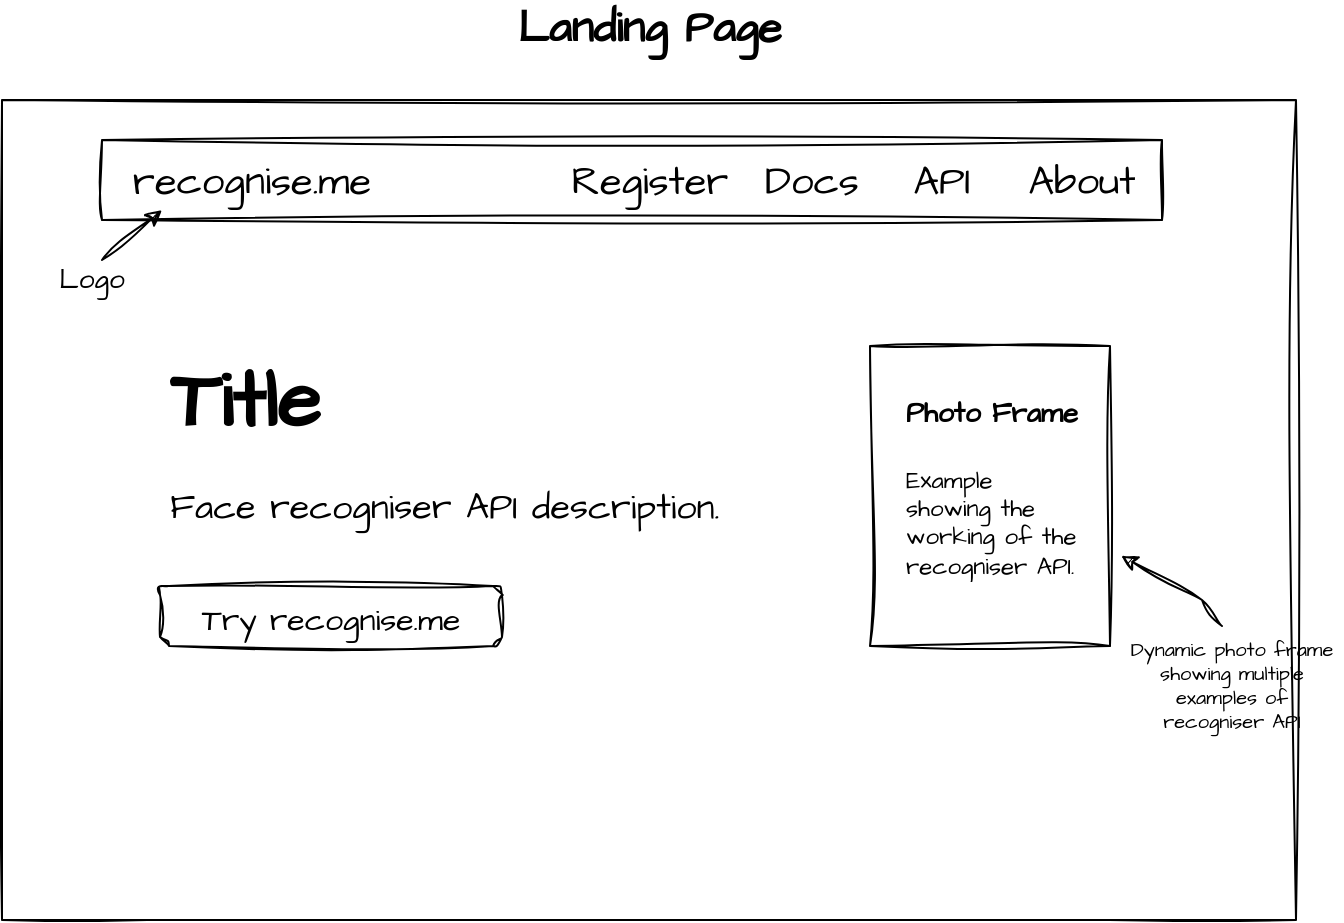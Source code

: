 <mxfile version="21.7.2" type="device" pages="3">
  <diagram name="Landing Page" id="RTh-JOGtHmm52SjeCCeC">
    <mxGraphModel dx="909" dy="476" grid="1" gridSize="10" guides="1" tooltips="1" connect="1" arrows="1" fold="1" page="1" pageScale="1" pageWidth="827" pageHeight="1169" math="0" shadow="0">
      <root>
        <mxCell id="0" />
        <mxCell id="1" parent="0" />
        <mxCell id="XuD3c-Y_zl02V1_kWDA4-1" value="" style="rounded=0;whiteSpace=wrap;html=1;sketch=1;curveFitting=1;jiggle=2;fontFamily=Comic Sans MS;" parent="1" vertex="1">
          <mxGeometry x="90" y="380" width="647" height="410" as="geometry" />
        </mxCell>
        <mxCell id="XuD3c-Y_zl02V1_kWDA4-2" value="" style="rounded=0;whiteSpace=wrap;html=1;sketch=1;jiggle=2;curveFitting=1;strokeColor=default;fontFamily=Comic Sans MS;fontSize=12;fontColor=default;fillColor=default;" parent="1" vertex="1">
          <mxGeometry x="524" y="503" width="120" height="150" as="geometry" />
        </mxCell>
        <mxCell id="XuD3c-Y_zl02V1_kWDA4-4" value="Landing Page" style="text;html=1;strokeColor=none;fillColor=none;align=center;verticalAlign=middle;whiteSpace=wrap;rounded=0;fontSize=22;fontFamily=Architects Daughter;fontStyle=1" parent="1" vertex="1">
          <mxGeometry x="336" y="330" width="156" height="30" as="geometry" />
        </mxCell>
        <mxCell id="XuD3c-Y_zl02V1_kWDA4-6" value="&lt;h1 style=&quot;line-height: 0%;&quot;&gt;&lt;font style=&quot;font-size: 14px;&quot;&gt;Photo Frame&lt;/font&gt;&lt;/h1&gt;&lt;div style=&quot;font-size: 12px;&quot;&gt;&lt;font style=&quot;font-size: 12px;&quot;&gt;Example showing the working of the recogniser API.&lt;/font&gt;&lt;/div&gt;" style="text;html=1;strokeColor=none;fillColor=none;spacing=5;spacingTop=-20;whiteSpace=wrap;overflow=hidden;rounded=0;fontSize=20;fontFamily=Architects Daughter;" parent="1" vertex="1">
          <mxGeometry x="536.5" y="513" width="95" height="130" as="geometry" />
        </mxCell>
        <mxCell id="XuD3c-Y_zl02V1_kWDA4-7" value="&lt;h1 style=&quot;line-height: 60%;&quot;&gt;Title&lt;/h1&gt;&lt;p&gt;&lt;font style=&quot;font-size: 18px;&quot;&gt;Face recogniser API description.&lt;/font&gt;&lt;/p&gt;" style="text;html=1;strokeColor=none;fillColor=none;spacing=5;spacingTop=-20;whiteSpace=wrap;overflow=hidden;rounded=0;fontSize=20;fontFamily=Architects Daughter;" parent="1" vertex="1">
          <mxGeometry x="169" y="503" width="290" height="97" as="geometry" />
        </mxCell>
        <mxCell id="XuD3c-Y_zl02V1_kWDA4-9" value="" style="rounded=0;whiteSpace=wrap;html=1;sketch=1;hachureGap=4;jiggle=2;curveFitting=1;fontFamily=Architects Daughter;fontSource=https%3A%2F%2Ffonts.googleapis.com%2Fcss%3Ffamily%3DArchitects%2BDaughter;fontSize=20;" parent="1" vertex="1">
          <mxGeometry x="140" y="400" width="530" height="40" as="geometry" />
        </mxCell>
        <mxCell id="XuD3c-Y_zl02V1_kWDA4-10" value="Docs" style="text;html=1;strokeColor=none;fillColor=none;align=center;verticalAlign=middle;whiteSpace=wrap;rounded=0;fontSize=20;fontFamily=Architects Daughter;" parent="1" vertex="1">
          <mxGeometry x="465" y="405" width="60" height="30" as="geometry" />
        </mxCell>
        <mxCell id="XuD3c-Y_zl02V1_kWDA4-11" value="About" style="text;html=1;strokeColor=none;fillColor=none;align=center;verticalAlign=middle;whiteSpace=wrap;rounded=0;fontSize=20;fontFamily=Architects Daughter;" parent="1" vertex="1">
          <mxGeometry x="600" y="405" width="60" height="30" as="geometry" />
        </mxCell>
        <mxCell id="XuD3c-Y_zl02V1_kWDA4-12" value="API" style="text;html=1;strokeColor=none;fillColor=none;align=center;verticalAlign=middle;whiteSpace=wrap;rounded=0;fontSize=20;fontFamily=Architects Daughter;" parent="1" vertex="1">
          <mxGeometry x="530" y="405" width="60" height="30" as="geometry" />
        </mxCell>
        <mxCell id="XuD3c-Y_zl02V1_kWDA4-13" value="recognise.me" style="text;html=1;strokeColor=none;fillColor=none;align=center;verticalAlign=middle;whiteSpace=wrap;rounded=0;fontSize=20;fontFamily=Architects Daughter;" parent="1" vertex="1">
          <mxGeometry x="150" y="405" width="130" height="30" as="geometry" />
        </mxCell>
        <mxCell id="XuD3c-Y_zl02V1_kWDA4-14" value="" style="endArrow=classic;html=1;rounded=0;sketch=1;hachureGap=4;jiggle=2;curveFitting=1;fontFamily=Architects Daughter;fontSource=https%3A%2F%2Ffonts.googleapis.com%2Fcss%3Ffamily%3DArchitects%2BDaughter;fontSize=16;" parent="1" edge="1">
          <mxGeometry width="50" height="50" relative="1" as="geometry">
            <mxPoint x="140" y="460" as="sourcePoint" />
            <mxPoint x="170" y="435" as="targetPoint" />
          </mxGeometry>
        </mxCell>
        <mxCell id="XuD3c-Y_zl02V1_kWDA4-15" value="Logo" style="text;html=1;strokeColor=none;fillColor=none;align=center;verticalAlign=middle;whiteSpace=wrap;rounded=0;fontSize=14;fontFamily=Architects Daughter;" parent="1" vertex="1">
          <mxGeometry x="110" y="460" width="50" height="20" as="geometry" />
        </mxCell>
        <mxCell id="XuD3c-Y_zl02V1_kWDA4-16" value="Register" style="text;html=1;strokeColor=none;fillColor=none;align=center;verticalAlign=middle;whiteSpace=wrap;rounded=0;fontSize=20;fontFamily=Architects Daughter;" parent="1" vertex="1">
          <mxGeometry x="369" y="405" width="90" height="30" as="geometry" />
        </mxCell>
        <mxCell id="XuD3c-Y_zl02V1_kWDA4-17" value="" style="endArrow=classic;html=1;rounded=0;sketch=1;hachureGap=4;jiggle=2;curveFitting=1;fontFamily=Architects Daughter;fontSource=https%3A%2F%2Ffonts.googleapis.com%2Fcss%3Ffamily%3DArchitects%2BDaughter;fontSize=16;entryX=1.047;entryY=0.699;entryDx=0;entryDy=0;entryPerimeter=0;" parent="1" target="XuD3c-Y_zl02V1_kWDA4-2" edge="1">
          <mxGeometry width="50" height="50" relative="1" as="geometry">
            <mxPoint x="700" y="643" as="sourcePoint" />
            <mxPoint x="650" y="593" as="targetPoint" />
            <Array as="points">
              <mxPoint x="690" y="630" />
            </Array>
          </mxGeometry>
        </mxCell>
        <mxCell id="XuD3c-Y_zl02V1_kWDA4-18" value="Dynamic photo frame showing multiple examples of recogniser API" style="text;html=1;strokeColor=none;fillColor=none;align=center;verticalAlign=middle;whiteSpace=wrap;rounded=0;fontSize=10;fontFamily=Architects Daughter;" parent="1" vertex="1">
          <mxGeometry x="650" y="643" width="110" height="57" as="geometry" />
        </mxCell>
        <UserObject label="&lt;font style=&quot;font-size: 16px;&quot;&gt;Try recognise.me&lt;/font&gt;" link="data:page/id,uPpE83xYe7-fkJ2WPPmn" id="XuD3c-Y_zl02V1_kWDA4-19">
          <mxCell style="rounded=1;whiteSpace=wrap;html=1;sketch=1;hachureGap=4;jiggle=2;curveFitting=1;fontFamily=Architects Daughter;fontSource=https%3A%2F%2Ffonts.googleapis.com%2Fcss%3Ffamily%3DArchitects%2BDaughter;fontSize=20;" parent="1" vertex="1">
            <mxGeometry x="169" y="623" width="171" height="30" as="geometry" />
          </mxCell>
        </UserObject>
      </root>
    </mxGraphModel>
  </diagram>
  <diagram id="YegVRpXchrnlJd4kR-_N" name="API Calls">
    <mxGraphModel dx="909" dy="476" grid="1" gridSize="10" guides="1" tooltips="1" connect="1" arrows="1" fold="1" page="1" pageScale="1" pageWidth="827" pageHeight="1169" math="0" shadow="0">
      <root>
        <mxCell id="0" />
        <mxCell id="1" parent="0" />
        <mxCell id="QrQmjr8hiw8CePxtMjcC-1" value="Enrolling Phase" style="text;html=1;strokeColor=none;fillColor=none;align=center;verticalAlign=middle;whiteSpace=wrap;rounded=0;fontSize=20;fontFamily=Architects Daughter;" parent="1" vertex="1">
          <mxGeometry x="130" y="300" width="140" height="30" as="geometry" />
        </mxCell>
        <mxCell id="QrQmjr8hiw8CePxtMjcC-9" style="edgeStyle=orthogonalEdgeStyle;rounded=0;sketch=1;hachureGap=4;jiggle=2;curveFitting=1;orthogonalLoop=1;jettySize=auto;html=1;exitX=0.5;exitY=1;exitDx=0;exitDy=0;entryX=0.5;entryY=0;entryDx=0;entryDy=0;fontFamily=Architects Daughter;fontSource=https%3A%2F%2Ffonts.googleapis.com%2Fcss%3Ffamily%3DArchitects%2BDaughter;fontSize=16;" parent="1" source="QrQmjr8hiw8CePxtMjcC-4" target="QrQmjr8hiw8CePxtMjcC-6" edge="1">
          <mxGeometry relative="1" as="geometry" />
        </mxCell>
        <mxCell id="QrQmjr8hiw8CePxtMjcC-4" value="Face Detection" style="ellipse;whiteSpace=wrap;html=1;sketch=1;hachureGap=4;jiggle=2;curveFitting=1;fontFamily=Architects Daughter;fontSource=https%3A%2F%2Ffonts.googleapis.com%2Fcss%3Ffamily%3DArchitects%2BDaughter;fontSize=14;" parent="1" vertex="1">
          <mxGeometry x="140" y="505" width="120" height="80" as="geometry" />
        </mxCell>
        <mxCell id="QrQmjr8hiw8CePxtMjcC-11" style="edgeStyle=orthogonalEdgeStyle;rounded=0;sketch=1;hachureGap=4;jiggle=2;curveFitting=1;orthogonalLoop=1;jettySize=auto;html=1;exitX=0.5;exitY=1;exitDx=0;exitDy=0;fontFamily=Architects Daughter;fontSource=https%3A%2F%2Ffonts.googleapis.com%2Fcss%3Ffamily%3DArchitects%2BDaughter;fontSize=16;" parent="1" source="QrQmjr8hiw8CePxtMjcC-6" target="QrQmjr8hiw8CePxtMjcC-10" edge="1">
          <mxGeometry relative="1" as="geometry" />
        </mxCell>
        <mxCell id="QrQmjr8hiw8CePxtMjcC-6" value="&lt;font style=&quot;font-size: 16px;&quot;&gt;Extract crops of detected objcets&lt;/font&gt;" style="rounded=1;whiteSpace=wrap;html=1;sketch=1;hachureGap=4;jiggle=2;curveFitting=1;fontFamily=Architects Daughter;fontSource=https%3A%2F%2Ffonts.googleapis.com%2Fcss%3Ffamily%3DArchitects%2BDaughter;fontSize=16;" parent="1" vertex="1">
          <mxGeometry x="110" y="640" width="180" height="80" as="geometry" />
        </mxCell>
        <mxCell id="QrQmjr8hiw8CePxtMjcC-7" value="" style="endArrow=classic;html=1;rounded=0;sketch=1;hachureGap=4;jiggle=2;curveFitting=1;fontFamily=Architects Daughter;fontSource=https%3A%2F%2Ffonts.googleapis.com%2Fcss%3Ffamily%3DArchitects%2BDaughter;fontSize=16;" parent="1" edge="1">
          <mxGeometry width="50" height="50" relative="1" as="geometry">
            <mxPoint x="380" y="690" as="sourcePoint" />
            <mxPoint x="310" y="690" as="targetPoint" />
          </mxGeometry>
        </mxCell>
        <mxCell id="QrQmjr8hiw8CePxtMjcC-8" value="Assign label to per crop" style="text;html=1;strokeColor=none;fillColor=none;align=center;verticalAlign=middle;whiteSpace=wrap;rounded=0;fontSize=16;fontFamily=Architects Daughter;" parent="1" vertex="1">
          <mxGeometry x="390" y="670" width="110" height="40" as="geometry" />
        </mxCell>
        <mxCell id="QrQmjr8hiw8CePxtMjcC-10" value="Save crops to the database" style="shape=cylinder3;whiteSpace=wrap;html=1;boundedLbl=1;backgroundOutline=1;size=15;sketch=1;hachureGap=4;jiggle=2;curveFitting=1;fontFamily=Architects Daughter;fontSource=https%3A%2F%2Ffonts.googleapis.com%2Fcss%3Ffamily%3DArchitects%2BDaughter;fontSize=16;" parent="1" vertex="1">
          <mxGeometry x="155" y="790" width="90" height="120" as="geometry" />
        </mxCell>
        <mxCell id="QrQmjr8hiw8CePxtMjcC-12" value="" style="endArrow=classic;html=1;rounded=0;sketch=1;hachureGap=4;jiggle=2;curveFitting=1;fontFamily=Architects Daughter;fontSource=https%3A%2F%2Ffonts.googleapis.com%2Fcss%3Ffamily%3DArchitects%2BDaughter;fontSize=16;" parent="1" edge="1">
          <mxGeometry width="50" height="50" relative="1" as="geometry">
            <mxPoint x="340" y="849.5" as="sourcePoint" />
            <mxPoint x="270" y="849.5" as="targetPoint" />
          </mxGeometry>
        </mxCell>
        <mxCell id="QrQmjr8hiw8CePxtMjcC-13" value="Vector Database" style="text;html=1;strokeColor=none;fillColor=none;align=center;verticalAlign=middle;whiteSpace=wrap;rounded=0;fontSize=16;fontFamily=Architects Daughter;" parent="1" vertex="1">
          <mxGeometry x="350" y="830" width="90" height="40" as="geometry" />
        </mxCell>
        <mxCell id="QrQmjr8hiw8CePxtMjcC-15" style="edgeStyle=orthogonalEdgeStyle;rounded=0;sketch=1;hachureGap=4;jiggle=2;curveFitting=1;orthogonalLoop=1;jettySize=auto;html=1;exitX=0.5;exitY=1;exitDx=0;exitDy=0;entryX=0.5;entryY=0;entryDx=0;entryDy=0;fontFamily=Architects Daughter;fontSource=https%3A%2F%2Ffonts.googleapis.com%2Fcss%3Ffamily%3DArchitects%2BDaughter;fontSize=16;" parent="1" source="QrQmjr8hiw8CePxtMjcC-14" target="QrQmjr8hiw8CePxtMjcC-4" edge="1">
          <mxGeometry relative="1" as="geometry" />
        </mxCell>
        <mxCell id="QrQmjr8hiw8CePxtMjcC-14" value="Upload images" style="ellipse;whiteSpace=wrap;html=1;sketch=1;hachureGap=4;jiggle=2;curveFitting=1;fontFamily=Architects Daughter;fontSource=https%3A%2F%2Ffonts.googleapis.com%2Fcss%3Ffamily%3DArchitects%2BDaughter;fontSize=15;" parent="1" vertex="1">
          <mxGeometry x="140" y="370" width="120" height="80" as="geometry" />
        </mxCell>
        <mxCell id="QrQmjr8hiw8CePxtMjcC-16" value="" style="endArrow=classic;html=1;rounded=0;sketch=1;hachureGap=4;jiggle=2;curveFitting=1;fontFamily=Architects Daughter;fontSource=https%3A%2F%2Ffonts.googleapis.com%2Fcss%3Ffamily%3DArchitects%2BDaughter;fontSize=16;" parent="1" edge="1">
          <mxGeometry width="50" height="50" relative="1" as="geometry">
            <mxPoint x="360" y="600" as="sourcePoint" />
            <mxPoint x="300" y="640" as="targetPoint" />
          </mxGeometry>
        </mxCell>
        <mxCell id="QrQmjr8hiw8CePxtMjcC-17" value="Upload labels for each crop" style="text;html=1;strokeColor=none;fillColor=none;align=center;verticalAlign=middle;whiteSpace=wrap;rounded=0;fontSize=14;fontFamily=Architects Daughter;" parent="1" vertex="1">
          <mxGeometry x="370" y="570" width="110" height="40" as="geometry" />
        </mxCell>
      </root>
    </mxGraphModel>
  </diagram>
  <diagram id="uPpE83xYe7-fkJ2WPPmn" name="recognise.me">
    <mxGraphModel dx="1212" dy="635" grid="1" gridSize="10" guides="1" tooltips="1" connect="1" arrows="1" fold="1" page="1" pageScale="1" pageWidth="827" pageHeight="1169" math="0" shadow="0">
      <root>
        <mxCell id="0" />
        <mxCell id="1" parent="0" />
        <mxCell id="4_cmSP05EhL-xttRHNcz-1" value="" style="rounded=0;whiteSpace=wrap;html=1;sketch=1;hachureGap=4;jiggle=2;curveFitting=1;fontFamily=Architects Daughter;fontSource=https%3A%2F%2Ffonts.googleapis.com%2Fcss%3Ffamily%3DArchitects%2BDaughter;fontSize=20;fillColor=default;" vertex="1" parent="1">
          <mxGeometry x="84" y="364" width="660" height="440" as="geometry" />
        </mxCell>
        <mxCell id="4_cmSP05EhL-xttRHNcz-3" value="" style="shape=tapeData;whiteSpace=wrap;html=1;perimeter=ellipsePerimeter;sketch=1;hachureGap=4;jiggle=2;curveFitting=1;fontFamily=Architects Daughter;fontSource=https%3A%2F%2Ffonts.googleapis.com%2Fcss%3Ffamily%3DArchitects%2BDaughter;fontSize=20;" vertex="1" parent="1">
          <mxGeometry x="279" y="449" width="269" height="270" as="geometry" />
        </mxCell>
        <mxCell id="4_cmSP05EhL-xttRHNcz-5" value="" style="whiteSpace=wrap;html=1;shape=mxgraph.basic.document;sketch=1;hachureGap=4;jiggle=2;curveFitting=1;fontFamily=Architects Daughter;fontSource=https%3A%2F%2Ffonts.googleapis.com%2Fcss%3Ffamily%3DArchitects%2BDaughter;fontSize=20;rotation=20;" vertex="1" parent="1">
          <mxGeometry x="364" y="534" width="100" height="100" as="geometry" />
        </mxCell>
        <mxCell id="4_cmSP05EhL-xttRHNcz-4" value="" style="whiteSpace=wrap;html=1;shape=mxgraph.basic.document;sketch=1;hachureGap=4;jiggle=2;curveFitting=1;fontFamily=Architects Daughter;fontSource=https%3A%2F%2Ffonts.googleapis.com%2Fcss%3Ffamily%3DArchitects%2BDaughter;fontSize=20;" vertex="1" parent="1">
          <mxGeometry x="364" y="534" width="100" height="100" as="geometry" />
        </mxCell>
        <mxCell id="4_cmSP05EhL-xttRHNcz-6" value="Drop files here" style="text;html=1;strokeColor=none;fillColor=none;align=center;verticalAlign=middle;whiteSpace=wrap;rounded=0;fontSize=12;fontFamily=Architects Daughter;" vertex="1" parent="1">
          <mxGeometry x="366" y="654" width="96" height="20" as="geometry" />
        </mxCell>
        <mxCell id="4_cmSP05EhL-xttRHNcz-7" value="Or use the new button" style="text;html=1;strokeColor=none;fillColor=none;align=center;verticalAlign=middle;whiteSpace=wrap;rounded=0;fontSize=12;fontFamily=Architects Daughter;" vertex="1" parent="1">
          <mxGeometry x="348" y="672" width="132" height="30" as="geometry" />
        </mxCell>
        <mxCell id="4_cmSP05EhL-xttRHNcz-8" value="" style="shape=singleArrow;whiteSpace=wrap;html=1;sketch=1;hachureGap=4;jiggle=2;curveFitting=1;fontFamily=Architects Daughter;fontSource=https%3A%2F%2Ffonts.googleapis.com%2Fcss%3Ffamily%3DArchitects%2BDaughter;fontSize=20;" vertex="1" parent="1">
          <mxGeometry x="780" y="554" width="260" height="46" as="geometry" />
        </mxCell>
        <mxCell id="4_cmSP05EhL-xttRHNcz-9" value="User triggers the upload action" style="text;html=1;strokeColor=none;fillColor=none;align=center;verticalAlign=middle;whiteSpace=wrap;rounded=0;fontSize=20;fontFamily=Architects Daughter;" vertex="1" parent="1">
          <mxGeometry x="780" y="504" width="210" height="50" as="geometry" />
        </mxCell>
        <mxCell id="4_cmSP05EhL-xttRHNcz-10" value="" style="rounded=0;whiteSpace=wrap;html=1;sketch=1;hachureGap=4;jiggle=2;curveFitting=1;fontFamily=Architects Daughter;fontSource=https%3A%2F%2Ffonts.googleapis.com%2Fcss%3Ffamily%3DArchitects%2BDaughter;fontSize=20;fillColor=default;" vertex="1" parent="1">
          <mxGeometry x="1070" y="364" width="660" height="440" as="geometry" />
        </mxCell>
        <mxCell id="4_cmSP05EhL-xttRHNcz-12" value="" style="rounded=1;whiteSpace=wrap;html=1;sketch=1;hachureGap=4;jiggle=2;curveFitting=1;fontFamily=Architects Daughter;fontSource=https%3A%2F%2Ffonts.googleapis.com%2Fcss%3Ffamily%3DArchitects%2BDaughter;fontSize=20;" vertex="1" parent="1">
          <mxGeometry x="1090" y="449" width="140" height="110" as="geometry" />
        </mxCell>
        <mxCell id="4_cmSP05EhL-xttRHNcz-13" value="" style="rounded=1;whiteSpace=wrap;html=1;sketch=1;hachureGap=4;jiggle=2;curveFitting=1;fontFamily=Architects Daughter;fontSource=https%3A%2F%2Ffonts.googleapis.com%2Fcss%3Ffamily%3DArchitects%2BDaughter;fontSize=20;" vertex="1" parent="1">
          <mxGeometry x="1241" y="574" width="140" height="110" as="geometry" />
        </mxCell>
        <mxCell id="4_cmSP05EhL-xttRHNcz-14" value="" style="rounded=1;whiteSpace=wrap;html=1;sketch=1;hachureGap=4;jiggle=2;curveFitting=1;fontFamily=Architects Daughter;fontSource=https%3A%2F%2Ffonts.googleapis.com%2Fcss%3Ffamily%3DArchitects%2BDaughter;fontSize=20;" vertex="1" parent="1">
          <mxGeometry x="1241" y="449" width="140" height="110" as="geometry" />
        </mxCell>
        <mxCell id="4_cmSP05EhL-xttRHNcz-15" value="" style="rounded=1;whiteSpace=wrap;html=1;sketch=1;hachureGap=4;jiggle=2;curveFitting=1;fontFamily=Architects Daughter;fontSource=https%3A%2F%2Ffonts.googleapis.com%2Fcss%3Ffamily%3DArchitects%2BDaughter;fontSize=20;" vertex="1" parent="1">
          <mxGeometry x="1400" y="574" width="140" height="110" as="geometry" />
        </mxCell>
        <mxCell id="4_cmSP05EhL-xttRHNcz-16" value="" style="rounded=1;whiteSpace=wrap;html=1;sketch=1;hachureGap=4;jiggle=2;curveFitting=1;fontFamily=Architects Daughter;fontSource=https%3A%2F%2Ffonts.googleapis.com%2Fcss%3Ffamily%3DArchitects%2BDaughter;fontSize=20;" vertex="1" parent="1">
          <mxGeometry x="1560" y="574" width="140" height="110" as="geometry" />
        </mxCell>
        <mxCell id="4_cmSP05EhL-xttRHNcz-17" value="" style="rounded=1;whiteSpace=wrap;html=1;sketch=1;hachureGap=4;jiggle=2;curveFitting=1;fontFamily=Architects Daughter;fontSource=https%3A%2F%2Ffonts.googleapis.com%2Fcss%3Ffamily%3DArchitects%2BDaughter;fontSize=20;" vertex="1" parent="1">
          <mxGeometry x="1400" y="449" width="140" height="110" as="geometry" />
        </mxCell>
        <mxCell id="4_cmSP05EhL-xttRHNcz-18" value="" style="rounded=1;whiteSpace=wrap;html=1;sketch=1;hachureGap=4;jiggle=2;curveFitting=1;fontFamily=Architects Daughter;fontSource=https%3A%2F%2Ffonts.googleapis.com%2Fcss%3Ffamily%3DArchitects%2BDaughter;fontSize=20;" vertex="1" parent="1">
          <mxGeometry x="1560" y="444" width="140" height="110" as="geometry" />
        </mxCell>
        <mxCell id="4_cmSP05EhL-xttRHNcz-19" value="" style="rounded=1;whiteSpace=wrap;html=1;sketch=1;hachureGap=4;jiggle=2;curveFitting=1;fontFamily=Architects Daughter;fontSource=https%3A%2F%2Ffonts.googleapis.com%2Fcss%3Ffamily%3DArchitects%2BDaughter;fontSize=20;" vertex="1" parent="1">
          <mxGeometry x="1090" y="574" width="140" height="110" as="geometry" />
        </mxCell>
        <mxCell id="4_cmSP05EhL-xttRHNcz-20" value="Add label here" style="rounded=1;whiteSpace=wrap;html=1;sketch=1;hachureGap=4;jiggle=2;curveFitting=1;fontFamily=Architects Daughter;fontSource=https%3A%2F%2Ffonts.googleapis.com%2Fcss%3Ffamily%3DArchitects%2BDaughter;fontSize=14;" vertex="1" parent="1">
          <mxGeometry x="1095" y="533" width="130" height="21" as="geometry" />
        </mxCell>
        <mxCell id="4_cmSP05EhL-xttRHNcz-21" value="Add label here" style="rounded=1;whiteSpace=wrap;html=1;sketch=1;hachureGap=4;jiggle=2;curveFitting=1;fontFamily=Architects Daughter;fontSource=https%3A%2F%2Ffonts.googleapis.com%2Fcss%3Ffamily%3DArchitects%2BDaughter;fontSize=14;" vertex="1" parent="1">
          <mxGeometry x="1095" y="655" width="130" height="21" as="geometry" />
        </mxCell>
        <mxCell id="4_cmSP05EhL-xttRHNcz-22" value="A&lt;font style=&quot;font-size: 14px;&quot;&gt;dd label here&lt;/font&gt;" style="rounded=1;whiteSpace=wrap;html=1;sketch=1;hachureGap=4;jiggle=2;curveFitting=1;fontFamily=Architects Daughter;fontSource=https%3A%2F%2Ffonts.googleapis.com%2Fcss%3Ffamily%3DArchitects%2BDaughter;fontSize=13;" vertex="1" parent="1">
          <mxGeometry x="1246" y="532" width="130" height="21" as="geometry" />
        </mxCell>
        <mxCell id="4_cmSP05EhL-xttRHNcz-23" value="Add label here" style="rounded=1;whiteSpace=wrap;html=1;sketch=1;hachureGap=4;jiggle=2;curveFitting=1;fontFamily=Architects Daughter;fontSource=https%3A%2F%2Ffonts.googleapis.com%2Fcss%3Ffamily%3DArchitects%2BDaughter;fontSize=14;" vertex="1" parent="1">
          <mxGeometry x="1246" y="655" width="130" height="21" as="geometry" />
        </mxCell>
        <mxCell id="4_cmSP05EhL-xttRHNcz-24" value="Add label here" style="rounded=1;whiteSpace=wrap;html=1;sketch=1;hachureGap=4;jiggle=2;curveFitting=1;fontFamily=Architects Daughter;fontSource=https%3A%2F%2Ffonts.googleapis.com%2Fcss%3Ffamily%3DArchitects%2BDaughter;fontSize=14;" vertex="1" parent="1">
          <mxGeometry x="1405" y="532" width="130" height="21" as="geometry" />
        </mxCell>
        <mxCell id="4_cmSP05EhL-xttRHNcz-25" value="Add label here" style="rounded=1;whiteSpace=wrap;html=1;sketch=1;hachureGap=4;jiggle=2;curveFitting=1;fontFamily=Architects Daughter;fontSource=https%3A%2F%2Ffonts.googleapis.com%2Fcss%3Ffamily%3DArchitects%2BDaughter;fontSize=14;" vertex="1" parent="1">
          <mxGeometry x="1565" y="527" width="130" height="21" as="geometry" />
        </mxCell>
        <mxCell id="4_cmSP05EhL-xttRHNcz-26" value="Add label here" style="rounded=1;whiteSpace=wrap;html=1;sketch=1;hachureGap=4;jiggle=2;curveFitting=1;fontFamily=Architects Daughter;fontSource=https%3A%2F%2Ffonts.googleapis.com%2Fcss%3Ffamily%3DArchitects%2BDaughter;fontSize=14;" vertex="1" parent="1">
          <mxGeometry x="1405" y="654" width="130" height="21" as="geometry" />
        </mxCell>
        <mxCell id="4_cmSP05EhL-xttRHNcz-27" value="Add label here" style="rounded=1;whiteSpace=wrap;html=1;sketch=1;hachureGap=4;jiggle=2;curveFitting=1;fontFamily=Architects Daughter;fontSource=https%3A%2F%2Ffonts.googleapis.com%2Fcss%3Ffamily%3DArchitects%2BDaughter;fontSize=14;" vertex="1" parent="1">
          <mxGeometry x="1565" y="654" width="130" height="21" as="geometry" />
        </mxCell>
        <mxCell id="4_cmSP05EhL-xttRHNcz-29" value="" style="triangle;whiteSpace=wrap;html=1;sketch=1;hachureGap=4;jiggle=2;curveFitting=1;fontFamily=Architects Daughter;fontSource=https%3A%2F%2Ffonts.googleapis.com%2Fcss%3Ffamily%3DArchitects%2BDaughter;fontSize=20;flipH=1;" vertex="1" parent="1">
          <mxGeometry x="1231" y="482" width="20" height="20" as="geometry" />
        </mxCell>
        <mxCell id="4_cmSP05EhL-xttRHNcz-30" value="On hover add a overlay over the background and show original image of the cropped image." style="rounded=0;whiteSpace=wrap;html=1;sketch=1;hachureGap=4;jiggle=2;curveFitting=1;fontFamily=Architects Daughter;fontSource=https%3A%2F%2Ffonts.googleapis.com%2Fcss%3Ffamily%3DArchitects%2BDaughter;fontSize=16;" vertex="1" parent="1">
          <mxGeometry x="1251" y="467.5" width="120" height="150" as="geometry" />
        </mxCell>
        <mxCell id="4_cmSP05EhL-xttRHNcz-31" value="Save" style="rounded=1;whiteSpace=wrap;html=1;sketch=1;hachureGap=4;jiggle=2;curveFitting=1;fontFamily=Architects Daughter;fontSource=https%3A%2F%2Ffonts.googleapis.com%2Fcss%3Ffamily%3DArchitects%2BDaughter;fontSize=18;" vertex="1" parent="1">
          <mxGeometry x="1610" y="750" width="85" height="40" as="geometry" />
        </mxCell>
        <mxCell id="4_cmSP05EhL-xttRHNcz-32" value="" style="ellipse;whiteSpace=wrap;html=1;aspect=fixed;sketch=1;hachureGap=4;jiggle=2;curveFitting=1;fontFamily=Architects Daughter;fontSource=https%3A%2F%2Ffonts.googleapis.com%2Fcss%3Ffamily%3DArchitects%2BDaughter;fontSize=20;" vertex="1" parent="1">
          <mxGeometry x="1650" y="380" width="45" height="45" as="geometry" />
        </mxCell>
        <mxCell id="4_cmSP05EhL-xttRHNcz-33" value="" style="shape=cross;whiteSpace=wrap;html=1;sketch=1;hachureGap=4;jiggle=2;curveFitting=1;fontFamily=Architects Daughter;fontSource=https%3A%2F%2Ffonts.googleapis.com%2Fcss%3Ffamily%3DArchitects%2BDaughter;fontSize=20;" vertex="1" parent="1">
          <mxGeometry x="1659.5" y="390" width="27.5" height="29" as="geometry" />
        </mxCell>
        <mxCell id="4_cmSP05EhL-xttRHNcz-34" value="" style="triangle;whiteSpace=wrap;html=1;sketch=1;hachureGap=4;jiggle=2;curveFitting=1;fontFamily=Architects Daughter;fontSource=https%3A%2F%2Ffonts.googleapis.com%2Fcss%3Ffamily%3DArchitects%2BDaughter;fontSize=20;flipH=0;flipV=1;direction=south;" vertex="1" parent="1">
          <mxGeometry x="1190" y="684" width="20" height="20" as="geometry" />
        </mxCell>
        <mxCell id="4_cmSP05EhL-xttRHNcz-35" value="Select from previously added labels list." style="rounded=0;whiteSpace=wrap;html=1;sketch=1;hachureGap=4;jiggle=2;curveFitting=1;fontFamily=Architects Daughter;fontSource=https%3A%2F%2Ffonts.googleapis.com%2Fcss%3Ffamily%3DArchitects%2BDaughter;fontSize=14;" vertex="1" parent="1">
          <mxGeometry x="1120" y="704" width="100" height="76" as="geometry" />
        </mxCell>
        <mxCell id="4_cmSP05EhL-xttRHNcz-36" value="" style="rounded=0;whiteSpace=wrap;html=1;sketch=1;hachureGap=4;jiggle=2;curveFitting=1;fontFamily=Architects Daughter;fontSource=https%3A%2F%2Ffonts.googleapis.com%2Fcss%3Ffamily%3DArchitects%2BDaughter;fontSize=20;fillColor=default;" vertex="1" parent="1">
          <mxGeometry x="2044" y="364" width="660" height="440" as="geometry" />
        </mxCell>
        <mxCell id="4_cmSP05EhL-xttRHNcz-37" value="" style="shape=tapeData;whiteSpace=wrap;html=1;perimeter=ellipsePerimeter;sketch=1;hachureGap=4;jiggle=2;curveFitting=1;fontFamily=Architects Daughter;fontSource=https%3A%2F%2Ffonts.googleapis.com%2Fcss%3Ffamily%3DArchitects%2BDaughter;fontSize=20;" vertex="1" parent="1">
          <mxGeometry x="2239" y="449" width="269" height="270" as="geometry" />
        </mxCell>
        <mxCell id="4_cmSP05EhL-xttRHNcz-38" value="" style="whiteSpace=wrap;html=1;shape=mxgraph.basic.document;sketch=1;hachureGap=4;jiggle=2;curveFitting=1;fontFamily=Architects Daughter;fontSource=https%3A%2F%2Ffonts.googleapis.com%2Fcss%3Ffamily%3DArchitects%2BDaughter;fontSize=20;" vertex="1" parent="1">
          <mxGeometry x="2324" y="534" width="100" height="100" as="geometry" />
        </mxCell>
        <mxCell id="4_cmSP05EhL-xttRHNcz-39" value="" style="whiteSpace=wrap;html=1;shape=mxgraph.basic.document;sketch=1;hachureGap=4;jiggle=2;curveFitting=1;fontFamily=Architects Daughter;fontSource=https%3A%2F%2Ffonts.googleapis.com%2Fcss%3Ffamily%3DArchitects%2BDaughter;fontSize=20;rotation=20;" vertex="1" parent="1">
          <mxGeometry x="2324" y="534" width="100" height="100" as="geometry" />
        </mxCell>
        <mxCell id="4_cmSP05EhL-xttRHNcz-40" value="Drop files here" style="text;html=1;strokeColor=none;fillColor=none;align=center;verticalAlign=middle;whiteSpace=wrap;rounded=0;fontSize=12;fontFamily=Architects Daughter;" vertex="1" parent="1">
          <mxGeometry x="2326" y="654" width="96" height="20" as="geometry" />
        </mxCell>
        <mxCell id="4_cmSP05EhL-xttRHNcz-41" value="Or use the new button" style="text;html=1;strokeColor=none;fillColor=none;align=center;verticalAlign=middle;whiteSpace=wrap;rounded=0;fontSize=12;fontFamily=Architects Daughter;" vertex="1" parent="1">
          <mxGeometry x="2308" y="672" width="132" height="30" as="geometry" />
        </mxCell>
        <mxCell id="4_cmSP05EhL-xttRHNcz-42" value="" style="shape=singleArrow;whiteSpace=wrap;html=1;sketch=1;hachureGap=4;jiggle=2;curveFitting=1;fontFamily=Architects Daughter;fontSource=https%3A%2F%2Ffonts.googleapis.com%2Fcss%3Ffamily%3DArchitects%2BDaughter;fontSize=20;" vertex="1" parent="1">
          <mxGeometry x="1750" y="554" width="260" height="46" as="geometry" />
        </mxCell>
        <mxCell id="4_cmSP05EhL-xttRHNcz-43" value="User triggers the save action" style="text;html=1;strokeColor=none;fillColor=none;align=center;verticalAlign=middle;whiteSpace=wrap;rounded=0;fontSize=20;fontFamily=Architects Daughter;" vertex="1" parent="1">
          <mxGeometry x="1750" y="504" width="210" height="50" as="geometry" />
        </mxCell>
        <mxCell id="4_cmSP05EhL-xttRHNcz-44" value="" style="rounded=0;whiteSpace=wrap;html=1;sketch=1;hachureGap=4;jiggle=2;curveFitting=1;fontFamily=Architects Daughter;fontSource=https%3A%2F%2Ffonts.googleapis.com%2Fcss%3Ffamily%3DArchitects%2BDaughter;fontSize=20;fillColor=default;" vertex="1" parent="1">
          <mxGeometry x="2990" y="364" width="660" height="440" as="geometry" />
        </mxCell>
        <mxCell id="4_cmSP05EhL-xttRHNcz-45" value="" style="rounded=1;whiteSpace=wrap;html=1;sketch=1;hachureGap=4;jiggle=2;curveFitting=1;fontFamily=Architects Daughter;fontSource=https%3A%2F%2Ffonts.googleapis.com%2Fcss%3Ffamily%3DArchitects%2BDaughter;fontSize=20;" vertex="1" parent="1">
          <mxGeometry x="3010" y="449" width="140" height="110" as="geometry" />
        </mxCell>
        <mxCell id="4_cmSP05EhL-xttRHNcz-46" value="" style="rounded=1;whiteSpace=wrap;html=1;sketch=1;hachureGap=4;jiggle=2;curveFitting=1;fontFamily=Architects Daughter;fontSource=https%3A%2F%2Ffonts.googleapis.com%2Fcss%3Ffamily%3DArchitects%2BDaughter;fontSize=20;" vertex="1" parent="1">
          <mxGeometry x="3161" y="574" width="140" height="110" as="geometry" />
        </mxCell>
        <mxCell id="4_cmSP05EhL-xttRHNcz-47" value="" style="rounded=1;whiteSpace=wrap;html=1;sketch=1;hachureGap=4;jiggle=2;curveFitting=1;fontFamily=Architects Daughter;fontSource=https%3A%2F%2Ffonts.googleapis.com%2Fcss%3Ffamily%3DArchitects%2BDaughter;fontSize=20;" vertex="1" parent="1">
          <mxGeometry x="3161" y="449" width="140" height="110" as="geometry" />
        </mxCell>
        <mxCell id="4_cmSP05EhL-xttRHNcz-48" value="" style="rounded=1;whiteSpace=wrap;html=1;sketch=1;hachureGap=4;jiggle=2;curveFitting=1;fontFamily=Architects Daughter;fontSource=https%3A%2F%2Ffonts.googleapis.com%2Fcss%3Ffamily%3DArchitects%2BDaughter;fontSize=20;" vertex="1" parent="1">
          <mxGeometry x="3320" y="574" width="140" height="110" as="geometry" />
        </mxCell>
        <mxCell id="4_cmSP05EhL-xttRHNcz-49" value="" style="rounded=1;whiteSpace=wrap;html=1;sketch=1;hachureGap=4;jiggle=2;curveFitting=1;fontFamily=Architects Daughter;fontSource=https%3A%2F%2Ffonts.googleapis.com%2Fcss%3Ffamily%3DArchitects%2BDaughter;fontSize=20;" vertex="1" parent="1">
          <mxGeometry x="3480" y="574" width="140" height="110" as="geometry" />
        </mxCell>
        <mxCell id="4_cmSP05EhL-xttRHNcz-50" value="" style="rounded=1;whiteSpace=wrap;html=1;sketch=1;hachureGap=4;jiggle=2;curveFitting=1;fontFamily=Architects Daughter;fontSource=https%3A%2F%2Ffonts.googleapis.com%2Fcss%3Ffamily%3DArchitects%2BDaughter;fontSize=20;" vertex="1" parent="1">
          <mxGeometry x="3320" y="449" width="140" height="110" as="geometry" />
        </mxCell>
        <mxCell id="4_cmSP05EhL-xttRHNcz-51" value="" style="rounded=1;whiteSpace=wrap;html=1;sketch=1;hachureGap=4;jiggle=2;curveFitting=1;fontFamily=Architects Daughter;fontSource=https%3A%2F%2Ffonts.googleapis.com%2Fcss%3Ffamily%3DArchitects%2BDaughter;fontSize=20;" vertex="1" parent="1">
          <mxGeometry x="3480" y="444" width="140" height="110" as="geometry" />
        </mxCell>
        <mxCell id="4_cmSP05EhL-xttRHNcz-52" value="" style="rounded=1;whiteSpace=wrap;html=1;sketch=1;hachureGap=4;jiggle=2;curveFitting=1;fontFamily=Architects Daughter;fontSource=https%3A%2F%2Ffonts.googleapis.com%2Fcss%3Ffamily%3DArchitects%2BDaughter;fontSize=20;" vertex="1" parent="1">
          <mxGeometry x="3010" y="574" width="140" height="110" as="geometry" />
        </mxCell>
        <mxCell id="4_cmSP05EhL-xttRHNcz-53" value="Label" style="rounded=1;whiteSpace=wrap;html=1;sketch=1;hachureGap=4;jiggle=2;curveFitting=1;fontFamily=Architects Daughter;fontSource=https%3A%2F%2Ffonts.googleapis.com%2Fcss%3Ffamily%3DArchitects%2BDaughter;fontSize=14;" vertex="1" parent="1">
          <mxGeometry x="3015" y="533" width="130" height="21" as="geometry" />
        </mxCell>
        <mxCell id="4_cmSP05EhL-xttRHNcz-54" value="Label" style="rounded=1;whiteSpace=wrap;html=1;sketch=1;hachureGap=4;jiggle=2;curveFitting=1;fontFamily=Architects Daughter;fontSource=https%3A%2F%2Ffonts.googleapis.com%2Fcss%3Ffamily%3DArchitects%2BDaughter;fontSize=14;" vertex="1" parent="1">
          <mxGeometry x="3015" y="655" width="130" height="21" as="geometry" />
        </mxCell>
        <mxCell id="4_cmSP05EhL-xttRHNcz-55" value="Label" style="rounded=1;whiteSpace=wrap;html=1;sketch=1;hachureGap=4;jiggle=2;curveFitting=1;fontFamily=Architects Daughter;fontSource=https%3A%2F%2Ffonts.googleapis.com%2Fcss%3Ffamily%3DArchitects%2BDaughter;fontSize=13;" vertex="1" parent="1">
          <mxGeometry x="3166" y="532" width="130" height="21" as="geometry" />
        </mxCell>
        <mxCell id="4_cmSP05EhL-xttRHNcz-56" value="Label" style="rounded=1;whiteSpace=wrap;html=1;sketch=1;hachureGap=4;jiggle=2;curveFitting=1;fontFamily=Architects Daughter;fontSource=https%3A%2F%2Ffonts.googleapis.com%2Fcss%3Ffamily%3DArchitects%2BDaughter;fontSize=14;" vertex="1" parent="1">
          <mxGeometry x="3166" y="655" width="130" height="21" as="geometry" />
        </mxCell>
        <mxCell id="4_cmSP05EhL-xttRHNcz-57" value="Label" style="rounded=1;whiteSpace=wrap;html=1;sketch=1;hachureGap=4;jiggle=2;curveFitting=1;fontFamily=Architects Daughter;fontSource=https%3A%2F%2Ffonts.googleapis.com%2Fcss%3Ffamily%3DArchitects%2BDaughter;fontSize=14;" vertex="1" parent="1">
          <mxGeometry x="3325" y="532" width="130" height="21" as="geometry" />
        </mxCell>
        <mxCell id="4_cmSP05EhL-xttRHNcz-58" value="Label" style="rounded=1;whiteSpace=wrap;html=1;sketch=1;hachureGap=4;jiggle=2;curveFitting=1;fontFamily=Architects Daughter;fontSource=https%3A%2F%2Ffonts.googleapis.com%2Fcss%3Ffamily%3DArchitects%2BDaughter;fontSize=14;" vertex="1" parent="1">
          <mxGeometry x="3485" y="527" width="130" height="21" as="geometry" />
        </mxCell>
        <mxCell id="4_cmSP05EhL-xttRHNcz-59" value="Label" style="rounded=1;whiteSpace=wrap;html=1;sketch=1;hachureGap=4;jiggle=2;curveFitting=1;fontFamily=Architects Daughter;fontSource=https%3A%2F%2Ffonts.googleapis.com%2Fcss%3Ffamily%3DArchitects%2BDaughter;fontSize=14;" vertex="1" parent="1">
          <mxGeometry x="3325" y="654" width="130" height="21" as="geometry" />
        </mxCell>
        <mxCell id="4_cmSP05EhL-xttRHNcz-60" value="Label" style="rounded=1;whiteSpace=wrap;html=1;sketch=1;hachureGap=4;jiggle=2;curveFitting=1;fontFamily=Architects Daughter;fontSource=https%3A%2F%2Ffonts.googleapis.com%2Fcss%3Ffamily%3DArchitects%2BDaughter;fontSize=14;" vertex="1" parent="1">
          <mxGeometry x="3485" y="654" width="130" height="21" as="geometry" />
        </mxCell>
        <mxCell id="4_cmSP05EhL-xttRHNcz-68" value="" style="shape=singleArrow;whiteSpace=wrap;html=1;sketch=1;hachureGap=4;jiggle=2;curveFitting=1;fontFamily=Architects Daughter;fontSource=https%3A%2F%2Ffonts.googleapis.com%2Fcss%3Ffamily%3DArchitects%2BDaughter;fontSize=20;" vertex="1" parent="1">
          <mxGeometry x="2710" y="554" width="260" height="46" as="geometry" />
        </mxCell>
        <mxCell id="4_cmSP05EhL-xttRHNcz-69" value="User triggers the upload action" style="text;html=1;strokeColor=none;fillColor=none;align=center;verticalAlign=middle;whiteSpace=wrap;rounded=0;fontSize=20;fontFamily=Architects Daughter;" vertex="1" parent="1">
          <mxGeometry x="2710" y="504" width="210" height="50" as="geometry" />
        </mxCell>
      </root>
    </mxGraphModel>
  </diagram>
</mxfile>
